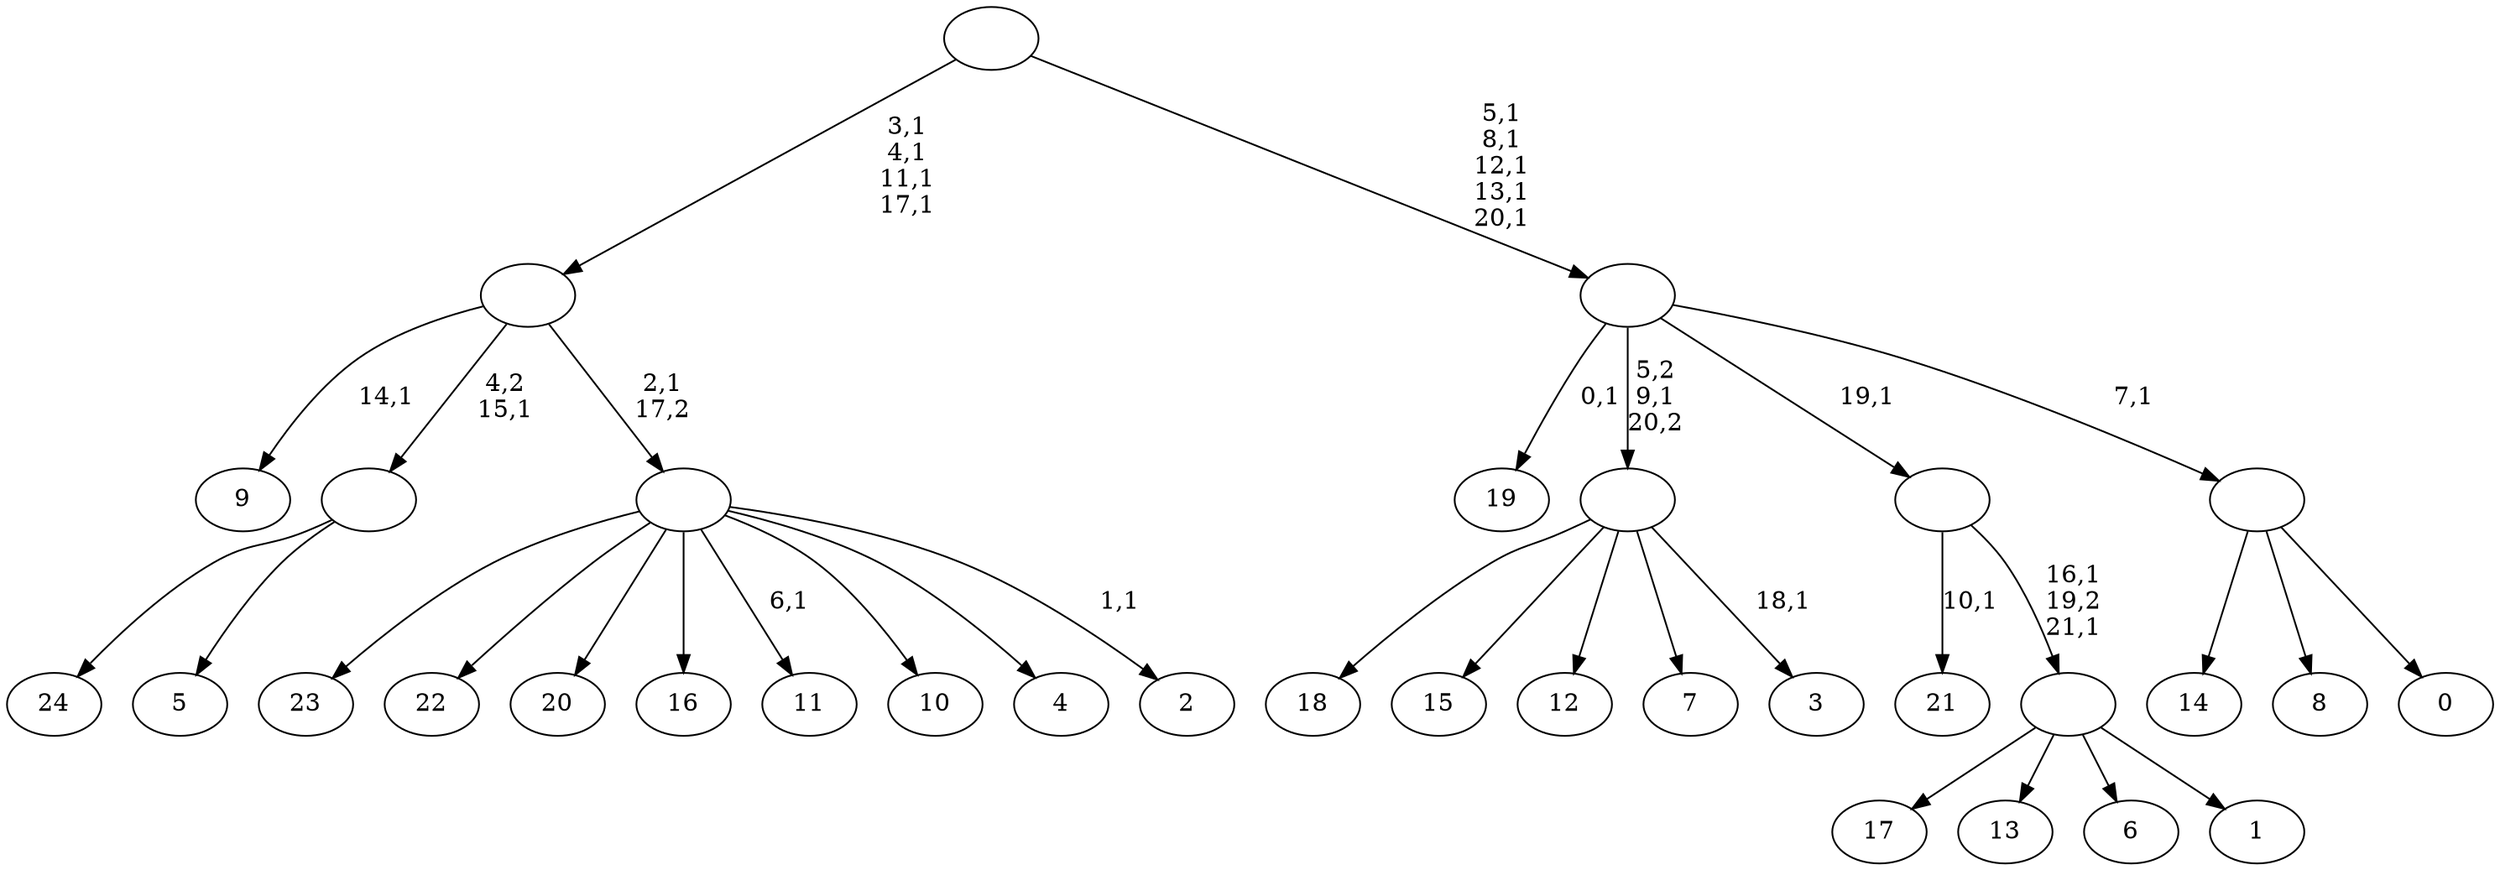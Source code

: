 digraph T {
	47 [label="24"]
	46 [label="23"]
	45 [label="22"]
	44 [label="21"]
	42 [label="20"]
	41 [label="19"]
	39 [label="18"]
	38 [label="17"]
	37 [label="16"]
	36 [label="15"]
	35 [label="14"]
	34 [label="13"]
	33 [label="12"]
	32 [label="11"]
	30 [label="10"]
	29 [label="9"]
	27 [label="8"]
	26 [label="7"]
	25 [label="6"]
	24 [label="5"]
	23 [label=""]
	22 [label="4"]
	21 [label="3"]
	19 [label=""]
	18 [label="2"]
	16 [label=""]
	15 [label=""]
	11 [label="1"]
	10 [label=""]
	8 [label=""]
	7 [label="0"]
	6 [label=""]
	5 [label=""]
	0 [label=""]
	23 -> 47 [label=""]
	23 -> 24 [label=""]
	19 -> 21 [label="18,1"]
	19 -> 39 [label=""]
	19 -> 36 [label=""]
	19 -> 33 [label=""]
	19 -> 26 [label=""]
	16 -> 18 [label="1,1"]
	16 -> 32 [label="6,1"]
	16 -> 46 [label=""]
	16 -> 45 [label=""]
	16 -> 42 [label=""]
	16 -> 37 [label=""]
	16 -> 30 [label=""]
	16 -> 22 [label=""]
	15 -> 29 [label="14,1"]
	15 -> 23 [label="4,2\n15,1"]
	15 -> 16 [label="2,1\n17,2"]
	10 -> 38 [label=""]
	10 -> 34 [label=""]
	10 -> 25 [label=""]
	10 -> 11 [label=""]
	8 -> 10 [label="16,1\n19,2\n21,1"]
	8 -> 44 [label="10,1"]
	6 -> 35 [label=""]
	6 -> 27 [label=""]
	6 -> 7 [label=""]
	5 -> 41 [label="0,1"]
	5 -> 19 [label="5,2\n9,1\n20,2"]
	5 -> 8 [label="19,1"]
	5 -> 6 [label="7,1"]
	0 -> 5 [label="5,1\n8,1\n12,1\n13,1\n20,1"]
	0 -> 15 [label="3,1\n4,1\n11,1\n17,1"]
}
